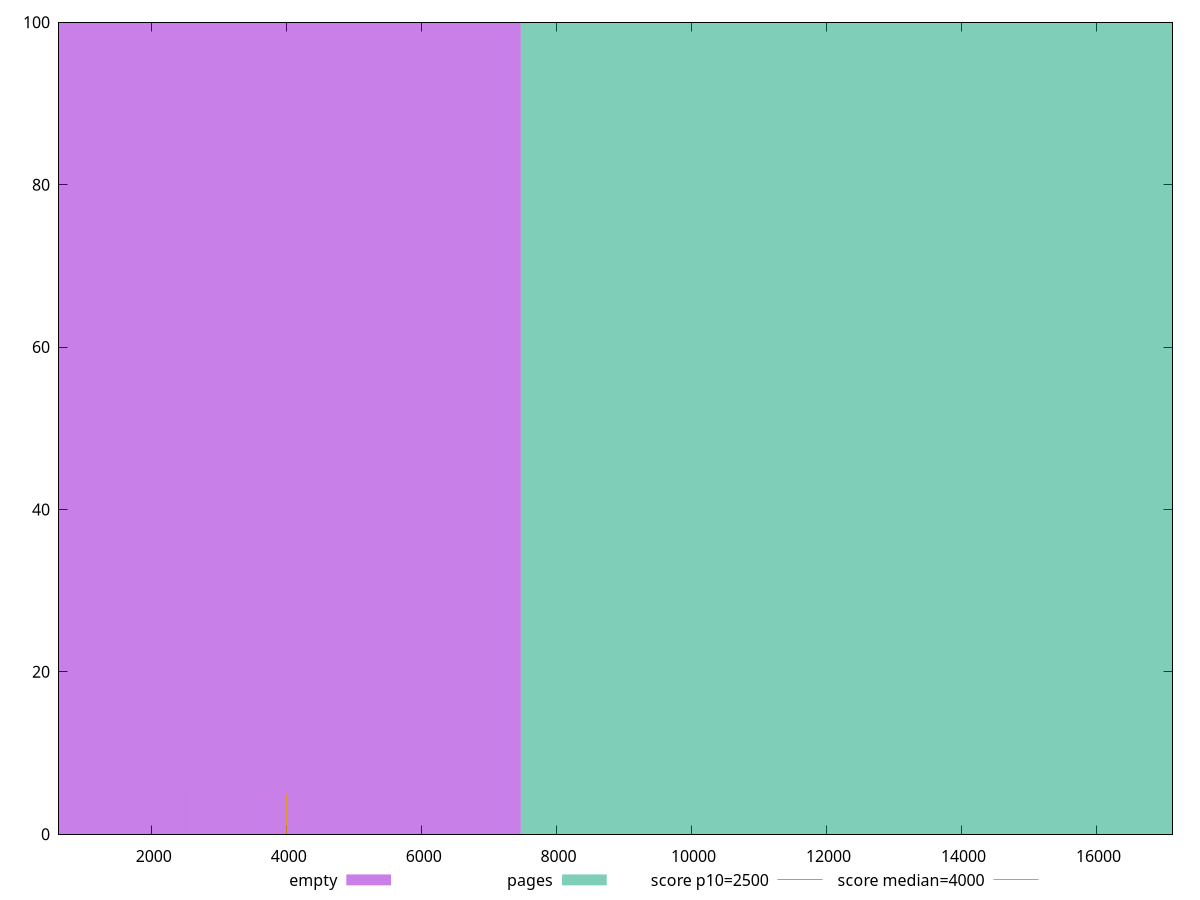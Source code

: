reset

$empty <<EOF
0 100
EOF

$pages <<EOF
14939.178226229249 100
EOF

set key outside below
set boxwidth 14939.178226229249
set xrange [625.16225:17128.032]
set yrange [0:100]
set style fill transparent solid 0.5 noborder

set parametric
set terminal svg size 640, 500 enhanced background rgb 'white'
set output "report_00007_2020-12-11T15:55:29.892Z/largest-contentful-paint/comparison/histogram/0_vs_1.svg"

plot $empty title "empty" with boxes, \
     $pages title "pages" with boxes, \
     2500,t title "score p10=2500", \
     4000,t title "score median=4000"

reset
